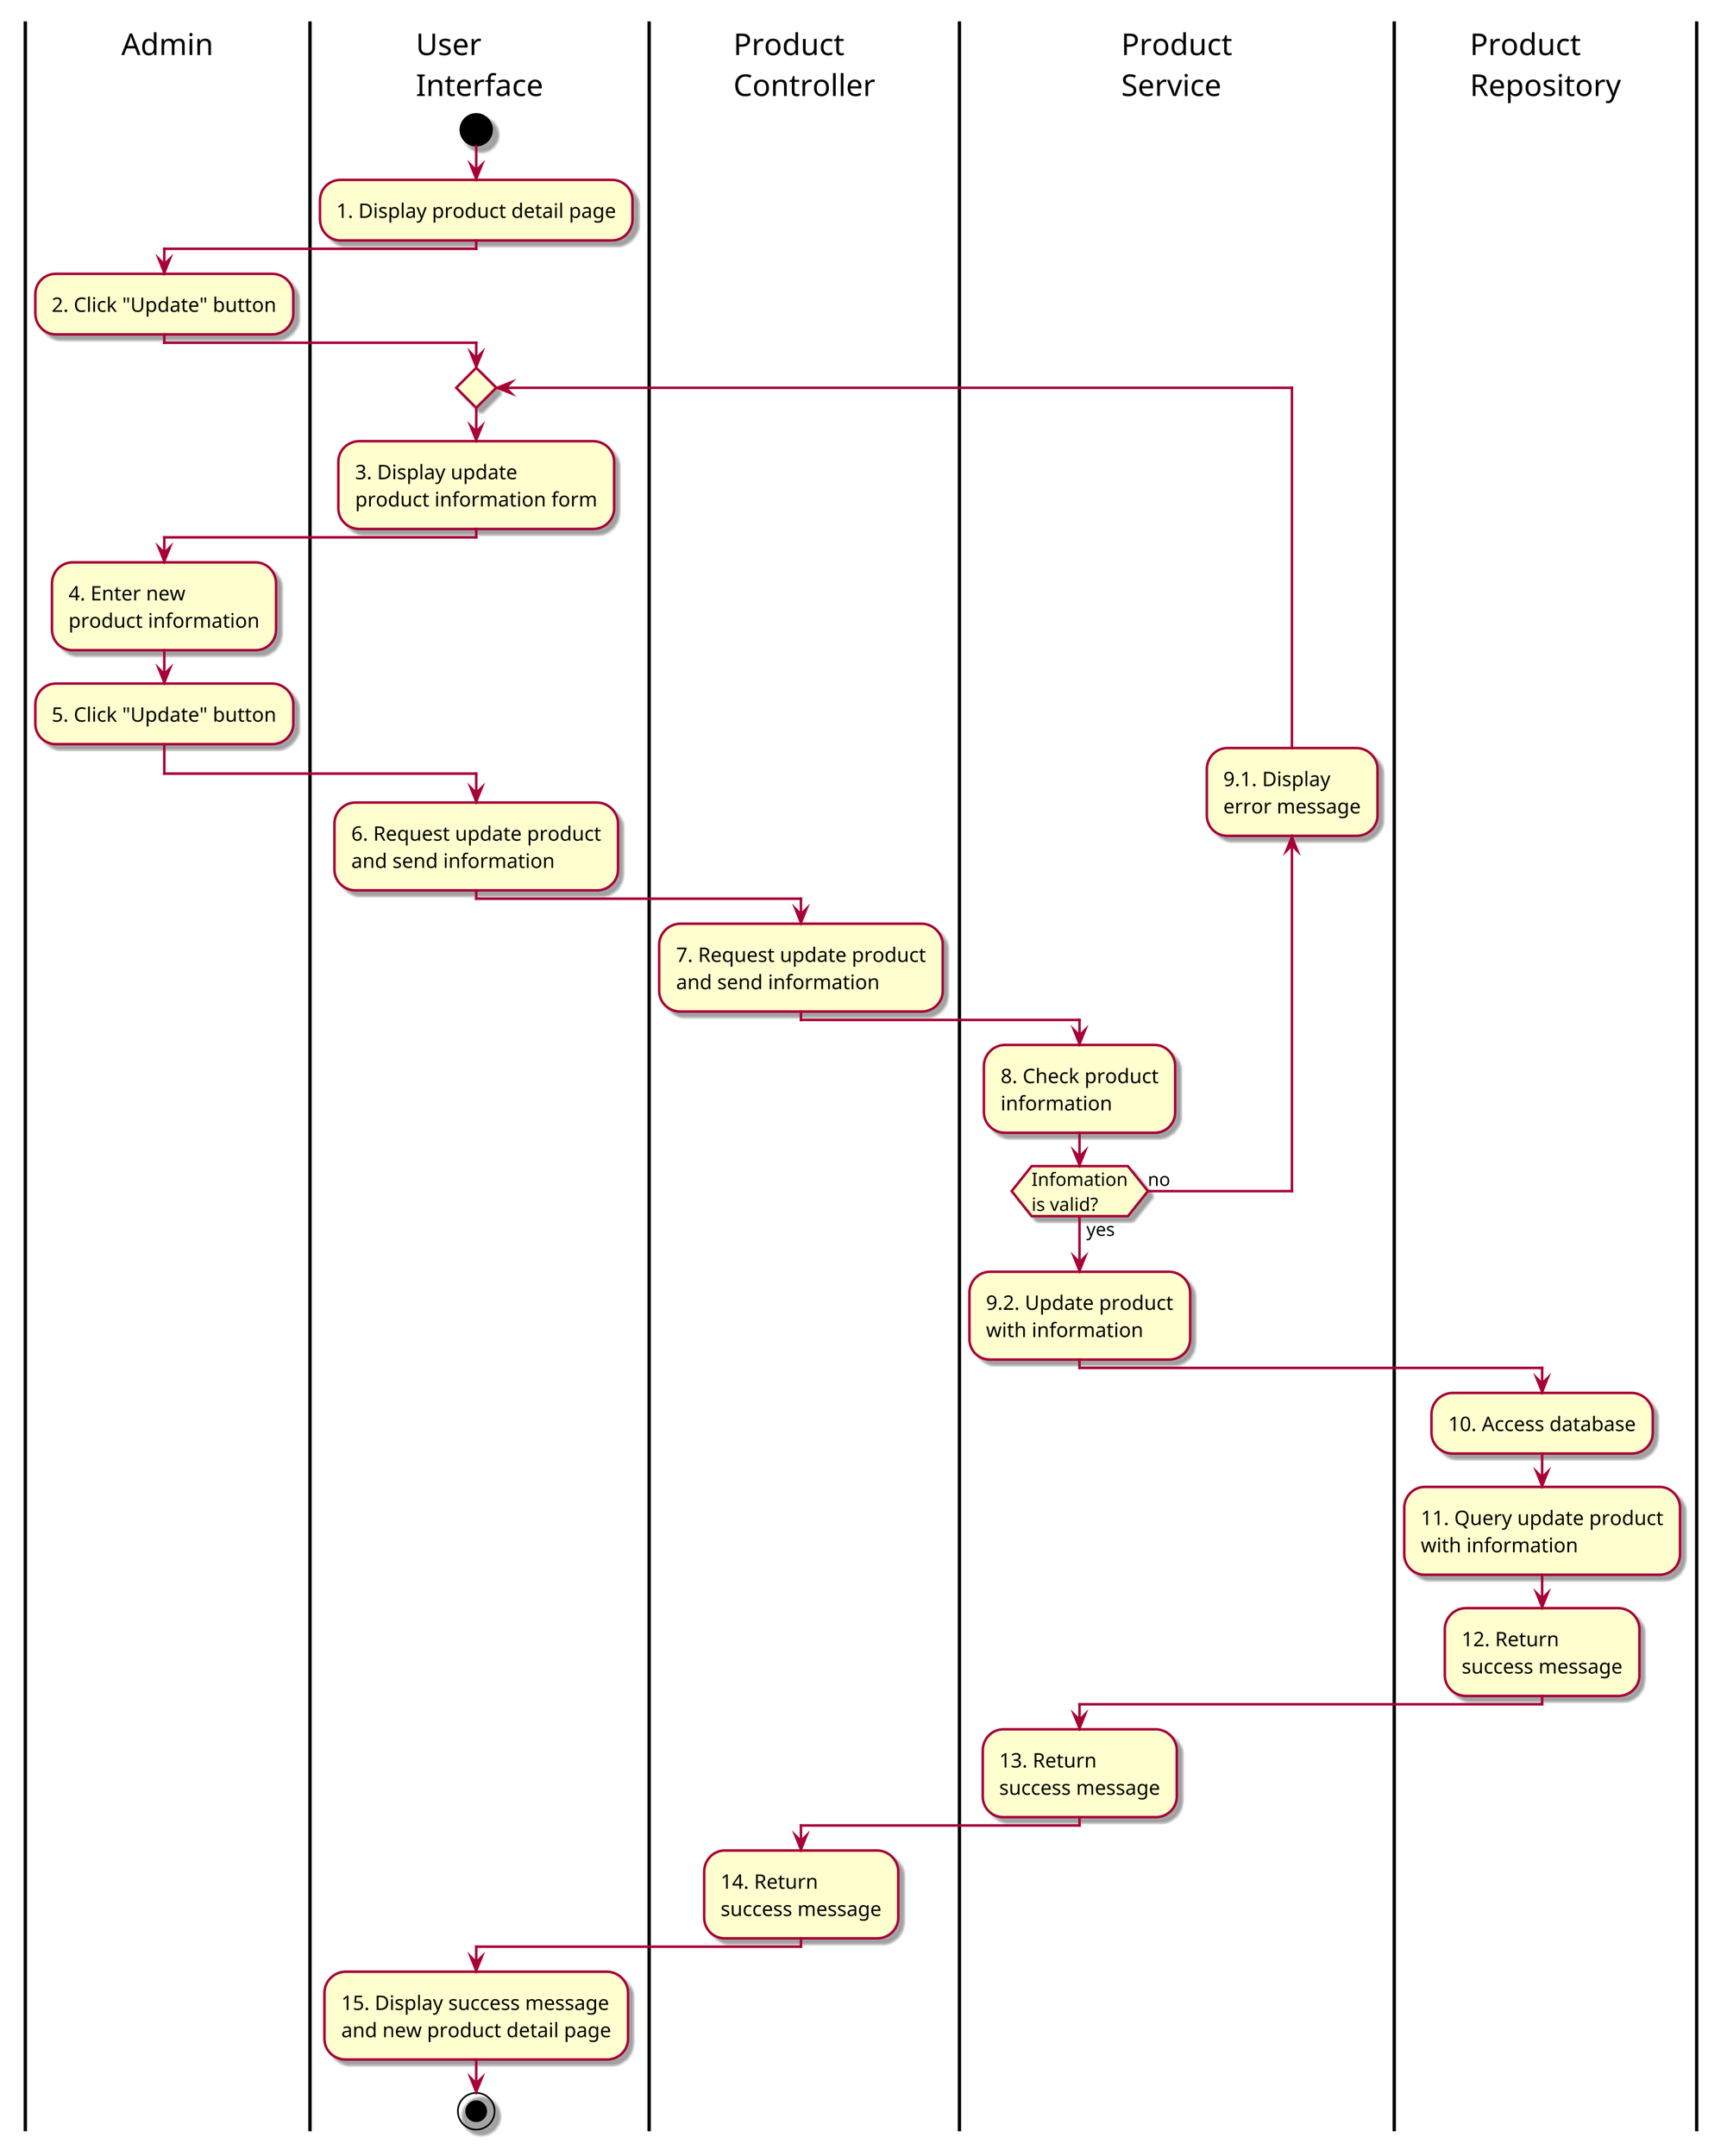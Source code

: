 @startuml ActUpdateProductInfo

skin rose
scale 3

|Admin|
|User\nInterface|
|Product\nController|
|Product\nService|
|Product\nRepository|
|User\nInterface|
start
:1. Display product detail page;
|Admin|
:2. Click "Update" button;
|User\nInterface|
repeat
:3. Display update\nproduct information form;
|Admin|
:4. Enter new\nproduct information;
:5. Click "Update" button;
|User\nInterface|
:6. Request update product\nand send information;
|Product\nController|
:7. Request update product\nand send information;
|Product\nService|
:8. Check product\ninformation;
backward :9.1. Display\nerror message;
repeat while(Infomation\nis valid?) is(no) not(yes)
:9.2. Update product\nwith information;
|Product\nRepository|
:10. Access database;
:11. Query update product\nwith information;
:12. Return\nsuccess message;
|Product\nService|
:13. Return\nsuccess message;
|Product\nController|
:14. Return\nsuccess message;
|User\nInterface|
:15. Display success message\nand new product detail page;
stop

@enduml